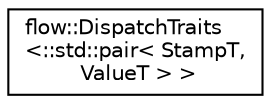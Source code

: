 digraph "Graphical Class Hierarchy"
{
 // LATEX_PDF_SIZE
  edge [fontname="Helvetica",fontsize="10",labelfontname="Helvetica",labelfontsize="10"];
  node [fontname="Helvetica",fontsize="10",shape=record];
  rankdir="LR";
  Node0 [label="flow::DispatchTraits\l\<::std::pair\< StampT,\l ValueT \> \>",height=0.2,width=0.4,color="black", fillcolor="white", style="filled",URL="$structflow_1_1_dispatch_traits_3_1_1std_1_1pair_3_01_stamp_t_00_01_value_t_01_4_01_4.html",tooltip="Dispatch type traits struct."];
}
